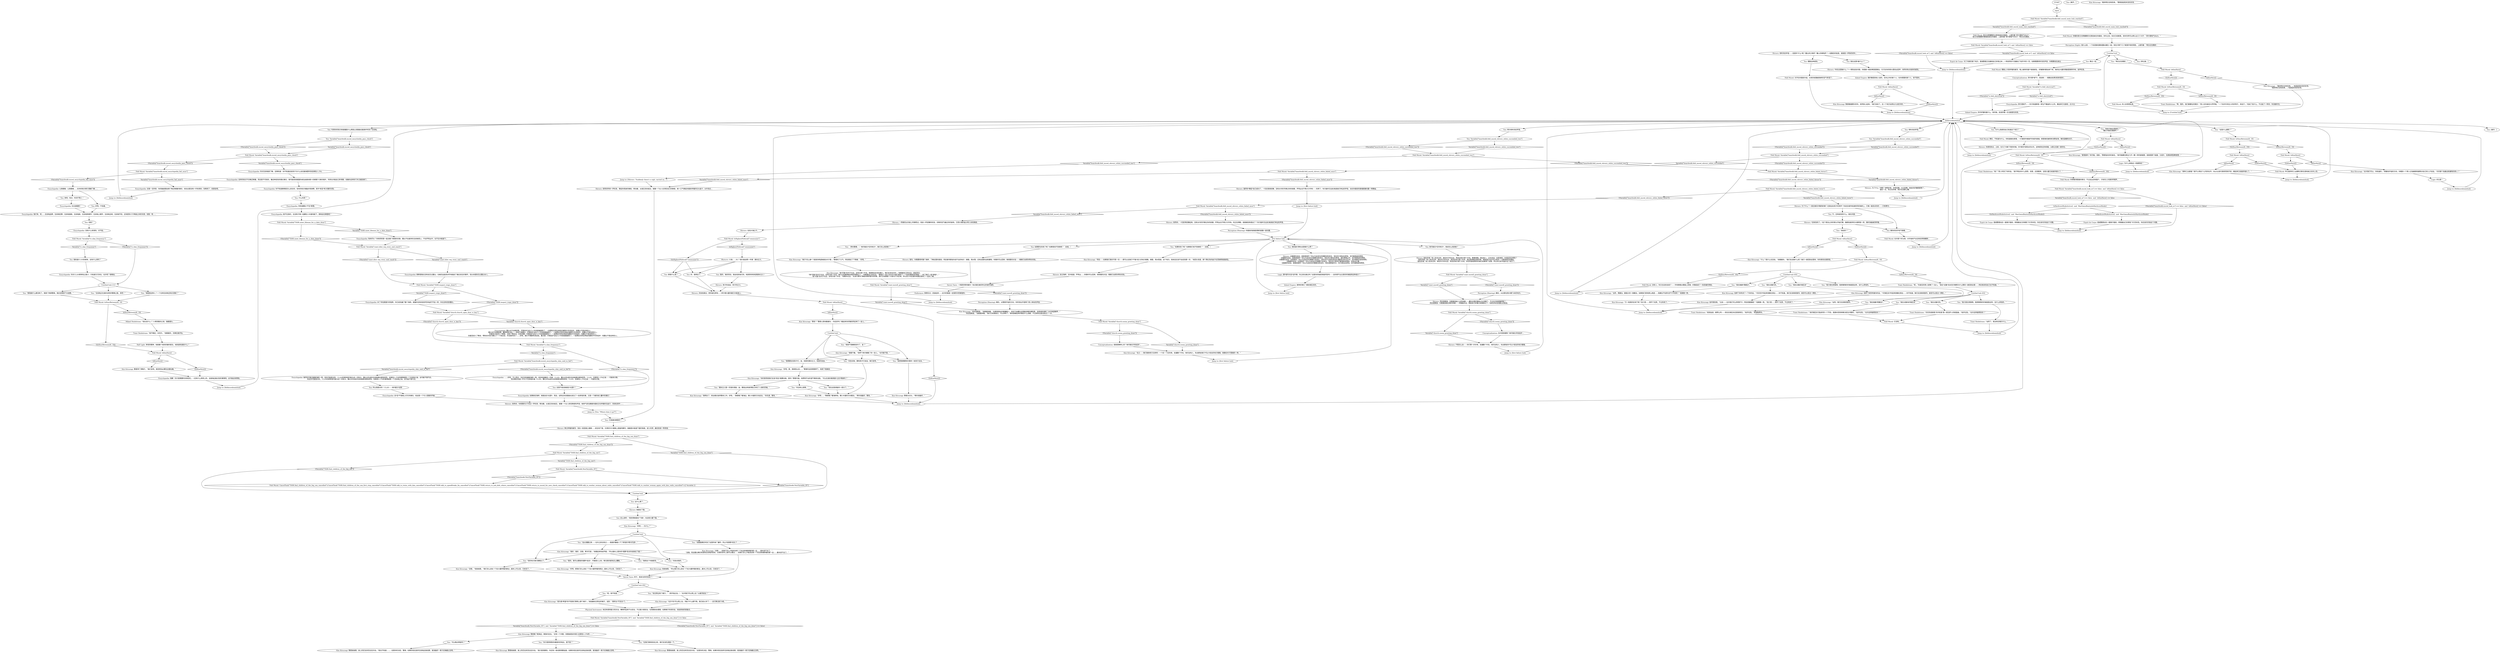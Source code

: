 # BOARDWALK / FELD MURAL
# 1. Observe the mural.
#2. Shivers White Check to see stairs, which then allows you to use the ladder to get to the roof.
# ==================================================
digraph G {
	  0 [label="START"];
	  1 [label="input"];
	  2 [label="Kim Kitsuragi: “某种工业废墟？我不认得这个公司的名字。R&D以前代表研究和开发…看起来已经废弃很久了。”"];
	  3 [label="Shivers: 虽然你*确定*自己成功了，一切还是很安静。没有冰冷的手拂过你的前额，芦苇丛也不再沙沙作响——风停了。你只能听见远处海浪拍打岸边的声音。站在你面前的废墟就像坟墓一样静谧。"];
	  4 [label="first failure hub"];
	  5 [label="Feld Mural: IsKimHere()"];
	  6 [label="IsKimHere()", shape=diamond];
	  7 [label="!(IsKimHere())", shape=diamond];
	  8 [label="You: 这么说吧：“我觉得她就在*下面*。在这栋大厦下面。”"];
	  9 [label="Feld Mural: Variable[\"boardwalk.feld_mural_main_hub_reached\"]"];
	  10 [label="Variable[\"boardwalk.feld_mural_main_hub_reached\"]", shape=diamond];
	  11 [label="!(Variable[\"boardwalk.feld_mural_main_hub_reached\"])", shape=diamond];
	  12 [label="Kim Kitsuragi: “好吧……”警督看了看海岸线，朝小木屋的方向看去。“等你准备好，警官。”"];
	  13 [label="Encyclopedia: 让我看看，让我看看……在你的知识索引里翻了翻……"];
	  14 [label="You: 这是不是说她就在*这里*？"];
	  15 [label="Jump to: [feldmuralmainhub]"];
	  16 [label="Feld Mural: 你看到昔日光辉耀眼的光景高耸在你面前。多年之后，标志已经脱落，但你仍然可以辨认出几个大字：“菲尔德电气R&D。”"];
	  17 [label="Feld Mural: 你想看清里面的情况，不过这边没有窗户。只有风儿冷漠的呼啸声。"];
	  18 [label="You: 她可能在*任何地方*，我该怎么找到她？"];
	  19 [label="Jump to: [feldmuralmainhub]"];
	  20 [label="Feld Mural: 昔日光辉耀眼的光景高耸在你面前，上面写着“菲尔德电气R&D”。\n昔日光鲜耀眼的壁画高耸在你面前，上面写着“菲尔德电气R&D：明日近在眼前。”"];
	  21 [label="Shivers: 为了什么？一首在微风中飘荡的歌？还是远处孩子的笑声？你走在城市街道和荒芜海岸上，它唯一能告诉你的——只有寒冷。"];
	  22 [label="Kim Kitsuragi: “当然，黑魔法。最强大的一类魔法。如果我们真有那么绝望——我建议不如弄点铲子开挖吧？”他微微一笑。"];
	  23 [label="Shivers: 为了什么？神明？神明非常、非常安静。太过安静。就连风好像都疲倦了…\n诚实一点。你正在祈祷。其实也没那么糟。"];
	  24 [label="You: 是的，海风同志。我会找到他们的。纯真革命和纯真康米主义！"];
	  25 [label="You: 好吧。不急着。"];
	  26 [label="You: 但是？"];
	  27 [label="Feld Mural: IsHourBetween(8, 19)"];
	  28 [label="IsHourBetween(8, 19)", shape=diamond];
	  29 [label="!(IsHourBetween(8, 19))", shape=diamond];
	  30 [label="Feld Mural: Variable[\"church.soona_greeting_done\"]"];
	  31 [label="Variable[\"church.soona_greeting_done\"]", shape=diamond];
	  32 [label="!(Variable[\"church.soona_greeting_done\"])", shape=diamond];
	  33 [label="Trant Heidelstam: “问问风或者是‘风中轻语’是一首瓦萨人的摇篮曲，”他评论到。“也许这样能帮到你？”"];
	  34 [label="Feld Mural: Variable[\"boardwalk.feld_mural_shivers_white_succeeded_two\"]"];
	  35 [label="Variable[\"boardwalk.feld_mural_shivers_white_succeeded_two\"]", shape=diamond];
	  36 [label="!(Variable[\"boardwalk.feld_mural_shivers_white_succeeded_two\"])", shape=diamond];
	  37 [label="Kim Kitsuragi: 他停下来考虑了一下你的话。“*问问风*听起来很像在表达——你不知道。我们应该继续搜寻。甚至可以孤注一掷些…”"];
	  38 [label="Untitled hub"];
	  39 [label="Kim Kitsuragi: “没错，”他耸耸肩。“我们怎么进去？门在大厦坍塌的那边…基本上可以说，已经没了。”"];
	  40 [label="Kim Kitsuragi: “很好，很好，没错。寒冷咒语…”他看起来有些怀疑。“所以基本上是你的*宿醉*告诉你说她在下面？”"];
	  41 [label="You: 为什么我感觉自己知道这个地方？"];
	  42 [label="Encyclopedia: 我们有，呃……无线电品牌，无线电犯罪，无线电喜剧，无线电剧，无线电物理学，无线电心理学，无线电丑闻，无线电节目，还有更多介于两者之间的东西，但是，呃……"];
	  43 [label="You: “我就是这种人？一个无用无线电豆知识源泉？”"];
	  44 [label="Encyclopedia: 陆地尽头？你和莉莉恩一起去看了那里的风景。露比不在废弃的无线电塔上，不在芦苇丛中，也不在木板道下。"];
	  45 [label="Jump to: [You: \"Where does it go?\"]"];
	  46 [label="Jump to: [feldmuralmainhub]"];
	  47 [label="You: “风没有让我等。”"];
	  48 [label="You: “谁说的？”"];
	  49 [label="You: “我在施展*黑魔法*。”"];
	  50 [label="Logic: 好主意！"];
	  51 [label="You: 出什么事了…"];
	  52 [label="Kim Kitsuragi: “我看不像。”他停下来仔细看了你一会儿。“也可能不是。”"];
	  53 [label="Encyclopedia: 还是一无所获。你的脑袋里装满了晦涩难懂的事实，但在这里没有一件有用的。别再闹了，赶紧走吧。"];
	  54 [label="Encyclopedia: 没有什么有用的。对不起。"];
	  55 [label="Shivers: 突然间，你周围的分子发出一声叹息，移动着，从高压流向低压。就像一个女人排空肺部的声音。她用气息包裹着你面前正在坍塌的石盒子，流淌在其中……"];
	  56 [label="You: “双胞胎确实听到了这里传来广播声，所以*有事情*发生了……”"];
	  57 [label="Feld Mural: CancelTask(\"TASK.find_children_of_the_big_sea_cancelled\");CancelTask(\"TASK.find_children_of_the_sea_first_step_cancelled\");CancelTask(\"TASK.talk_to_twins_with_kim_cancelled\");CancelTask(\"TASK.talk_to_speedfreaks_fm_cancelled\");CancelTask(\"TASK.return_to_ask_kids_where_cancelled\");CancelTask(\"TASK.return_to_mural_for_new_check_cancelled\");CancelTask(\"TASK.talk_to_washer_woman_about_radio_cancelled\");CancelTask(\"TASK.talk_to_washer_woman_again_with_kim_radio_cancelled\")--[[ Variable[ ]]"];
	  58 [label="Kim Kitsuragi: 「看来明日没有到来。」他竖起短夹克的衣领。\n「看来明日没有到来。」他竖起夹克的衣领。"];
	  59 [label="Feld Mural: Variable[\"church.soona_greeting_done\"]"];
	  60 [label="Variable[\"church.soona_greeting_done\"]", shape=diamond];
	  61 [label="!(Variable[\"church.soona_greeting_done\"])", shape=diamond];
	  62 [label="Jump to: [first failure hub]"];
	  63 [label="Feld Mural: Variable[\"coast.morell_greeting_done\"]"];
	  64 [label="Variable[\"coast.morell_greeting_done\"]", shape=diamond];
	  65 [label="!(Variable[\"coast.morell_greeting_done\"])", shape=diamond];
	  66 [label="Kim Kitsuragi: 警督看着颤抖的你，突然担心起来。“我们该走了。在一个地方站得太久会变冷的。”"];
	  67 [label="Shivers: 穿过坍塌的屋顶，流向一段混凝土楼梯——前往地下室，扫清灰扑扑楼梯上遗留的脚印。接着是木板道下面的海滩，进入风洞…最后变成一阵耳语。"];
	  68 [label="Jump to: [feldmuralmainhub]"];
	  69 [label="Shivers: 一阵微风从你身上吹拂而过，宛如一声安静的叹息。凉爽的空气越过你的身体。它把大海的盐分带入你的肺部。"];
	  70 [label="Kim Kitsuragi: “警官？”警督认真地看着你。“你还好吗？看起来你好像突然走神了一会儿。”"];
	  71 [label="You: 利用你的知识来搞懂是什么原因让双胞胎在脑海中听到了无线电。"];
	  72 [label="You: Variable[\"boardwalk.mural_encycloedia_pass_check\"]"];
	  73 [label="Variable[\"boardwalk.mural_encycloedia_pass_check\"]", shape=diamond];
	  74 [label="!(Variable[\"boardwalk.mural_encycloedia_pass_check\"])", shape=diamond];
	  75 [label="You: “可以晚点再查吗？”"];
	  76 [label="Jump to: [Untitled hub]"];
	  77 [label="Conceptualization: 也许是很谨慎？她可能在寻找庇护…"];
	  78 [label="Shivers: 能有多难？有人告诉过你，她在村子的北边，而且这地方是个半岛。看看周围。西边有人，正在说话。会是谁呢，你竖起耳朵想到？\n能有多难？有人告诉过你，她在村子的北边，而且这地方是个半岛。西边是神秘动物学家，帮助他们也许可以给你一个摸清地形的理由。\n能有多难？有人告诉过你，她在村子的北边，而且这地方是个半岛。你在检查陷阱的时候已经摸清了这里。所以你已经*知道*这个地方了。"];
	  79 [label="Feld Mural: IsKimHere()"];
	  80 [label="IsKimHere()", shape=diamond];
	  81 [label="!(IsKimHere())", shape=diamond];
	  82 [label="Feld Mural: IsHourBetween(8, 19)"];
	  83 [label="IsHourBetween(8, 19)", shape=diamond];
	  84 [label="!(IsHourBetween(8, 19))", shape=diamond];
	  85 [label="Kim Kitsuragi: 他停下来思考着你的话。“*问瑞瓦肖*听起来很像在表达——你不知道。我们应该继续搜寻。甚至可以孤注一掷些…”"];
	  86 [label="Trant Heidelstam: “阅读血迹，献祭公鸡——现在在瑞瓦肖还是很常见，”他评论到。“希望能帮你。”"];
	  87 [label="Kim Kitsuragi: “总之——我们就按老方法来吧：一个区一个区的来。走遍整个半岛，询问当地人，先去那些我们*可以*进去的地方看看。就像在村子里做的一样。”"];
	  88 [label="Kim Kitsuragi: “我们*怎么做*？我真的希望她就在村子里…”警督叹了口气，然后稳定了下情绪：“好吧。”"];
	  89 [label="Conceptualization: 或者是精神上的？她可能在寻找庇护…"];
	  90 [label="Shivers: 走过海岸，旧木板道，芦苇丛……你随时可以回来，继续跟风对话。看看它会把你带向何处。"];
	  91 [label="Shivers: 风匆匆离去，把你留在原地——菲尔德大厦的腐烂木板道上。"];
	  92 [label="Untitled hub (11)"];
	  93 [label="Kim Kitsuragi: 警督清了清嗓子。“我们走吧。我觉得没必要在这傻站着。”"];
	  94 [label="Feld Mural: Variable[\"boardwalk.mural_encyclopedia_ulan_said_in_fail\"]"];
	  95 [label="Variable[\"boardwalk.mural_encyclopedia_ulan_said_in_fail\"]", shape=diamond];
	  96 [label="!(Variable[\"boardwalk.mural_encyclopedia_ulan_said_in_fail\"])", shape=diamond];
	  97 [label="Feld Mural: Variable[\"tc.feld_electrical\"]"];
	  98 [label="Variable[\"tc.feld_electrical\"]", shape=diamond];
	  99 [label="!(Variable[\"tc.feld_electrical\"])", shape=diamond];
	  100 [label="Savoir Faire: 一场冒险等待着你！地点就在被风吹过的城市海岸。"];
	  101 [label="Endurance: 穿厚实点，武装起来——这次的搜查一定是阴冷而潮湿的。"];
	  102 [label="Jump to: [feldmuralmainhub]"];
	  103 [label="Feld Mural: 它没有。"];
	  104 [label="You: “明日近在眼前…”"];
	  105 [label="Kim Kitsuragi: “她*可能*在村子北边，这地方是个半岛。我想西边应该住着人，我们应该去问问…”他看着自己的右边，竖起耳朵。\n“她*可能*在村子北边，这地方是个半岛。我们已经跟神秘动物学家聊过了…”他看着自己的右边。“跟他们一起工作也许为我们提供了一个到处搜查的好理由——给了我们一些*结构*…”\n“她*可能*在村子北边，这地方是个半岛。”他看向北边。“在进行野外*神秘动物狩猎*的时候，我们已经搜查了大部分户外区域，所以至少对这里的地理还是有了一定的了解。”"];
	  106 [label="Kim Kitsuragi: 他耸耸肩。“所以我们怎么进去？门在大厦坍塌的那边…基本上可以说，已经没了。”"];
	  107 [label="You: “我只是在想事情，我想事情的时候就是这样。没什么奇怪的。”"];
	  108 [label="Kim Kitsuragi: 他环顾四周。“比如——也许我们可以弄把铲子，然后挖掘看看？”他微微一笑。“别介意——想开个玩笑，不过失败了。”"];
	  109 [label="Esprit de Corps: 曷城警督站在一面镜子面前，修理着自己的橙色飞行员夹克。你应该问问他这个问题。"];
	  110 [label="Feld Mural: IsKimHere()"];
	  111 [label="IsKimHere()", shape=diamond];
	  112 [label="!(IsKimHere())", shape=diamond];
	  113 [label="Encyclopedia: 你对ULAN频率知之甚少，只知道它们存在。也许吧？很难说。"];
	  114 [label="Encyclopedia: 你知道露比*不在*那里。"];
	  115 [label="Jump to: [feldmuralmainhub]"];
	  116 [label="Feld Mural: IsHourBetween(8, 19)"];
	  117 [label="IsHourBetween(8, 19)", shape=diamond];
	  118 [label="!(IsHourBetween(8, 19))", shape=diamond];
	  119 [label="You: “我只是在想事情，我想事情的时候就是这样。没什么奇怪的。”"];
	  120 [label="Feld Mural: IsKimHere()"];
	  121 [label="IsKimHere()", shape=diamond];
	  122 [label="!(IsKimHere())", shape=diamond];
	  123 [label="Kim Kitsuragi: “因为我*希望*你不是真打算爬上那个梯子…”他指着标志旁边的梯子，说到：“那样太*不安全*了。”"];
	  124 [label="You: [离开。]"];
	  125 [label="Feld Mural: Variable[\"boardwalk.feld_mural_shivers_white_failed_once\"]"];
	  126 [label="Variable[\"boardwalk.feld_mural_shivers_white_failed_once\"]", shape=diamond];
	  127 [label="!(Variable[\"boardwalk.feld_mural_shivers_white_failed_once\"])", shape=diamond];
	  128 [label="You: 朝你的双手哈气取暖。"];
	  129 [label="You: “我把这个叫做直觉。”"];
	  130 [label="Inland Empire: 风中好像有着什么。有时候，前进的唯一办法就是先失败。"];
	  131 [label="Jump to: [feldmuralmainhub]"];
	  132 [label="Feld Mural: IsKimHere()"];
	  133 [label="IsKimHere()", shape=diamond];
	  134 [label="!(IsKimHere())", shape=diamond];
	  135 [label="You: 什么东西？"];
	  136 [label="Feld Mural: Variable[\"coast.idiot_teq_story_end_reach\"]"];
	  137 [label="Variable[\"coast.idiot_teq_story_end_reach\"]", shape=diamond];
	  138 [label="!(Variable[\"coast.idiot_teq_story_end_reach\"])", shape=diamond];
	  139 [label="Feld Mural: Variable[\"church.church_open_door_w_key\"]"];
	  140 [label="Variable[\"church.church_open_door_w_key\"]", shape=diamond];
	  141 [label="!(Variable[\"church.church_open_door_w_key\"])", shape=diamond];
	  142 [label="Encyclopedia: 如果她在海岸，她就会在*这里*。而且，这附近的双胞胎也发生了一些奇怪的事。又是一个被你纳入囊中的事实！"];
	  143 [label="Feld Mural: 文字在你面前升起，古老的纸箱被海岸的空气弄湿了。"];
	  144 [label="You: （转向警督。）“她可能在*任何地方*，我们怎么找到她？”"];
	  145 [label="You: “标志旁边有个梯子。”（用手指过去。）“也许我们可以爬上去？从屋顶进去？”"];
	  146 [label="Kim Kitsuragi: “也许我们可以，你知道的…”顺着他手指的方向，你看到一个男人正指着那栋建筑对自己的儿子说话。“问问那个指着这栋建筑的男人？”"];
	  147 [label="You: “我想我需要和村里的一些孩子谈谈。”"];
	  148 [label="You: “现在这是调查的一部分了。”"];
	  149 [label="Feld Mural: Variable[\"boardwalk.mural_encycloedia_pass_check\"]"];
	  150 [label="Variable[\"boardwalk.mural_encycloedia_pass_check\"]", shape=diamond];
	  151 [label="!(Variable[\"boardwalk.mural_encycloedia_pass_check\"])", shape=diamond];
	  152 [label="Encyclopedia: 你对无线电很了解。足够知道：你不知道这些孩子为什么会在脑海里听到狂飙怪人.FM。"];
	  153 [label="You: 所以我是对的！ULAN——她*就在*这里!"];
	  154 [label="Esprit de Corps: 曷城警督站在一面镜子面前，修理着自己的黑色飞行员夹克。你应该问问他这个问题。"];
	  155 [label="Jump to: [first failure hub]"];
	  156 [label="Jump to: [feldmuralmainhub]"];
	  157 [label="Logic: 为什么单挑这一栋建筑呢？"];
	  158 [label="Perception (Sight): 很久以前，一个标语曾经跟线圈纠缠在一起。现在只剩下几个脱落字母的阴影。上面写着：‘明日近在眼前’。"];
	  159 [label="Perception (Hearing): 确实。从警督手指的方向，你听到似乎是两个男人争执的声音。"];
	  160 [label="Kim Kitsuragi: “什么？我什么也没说。”他看着你。“我们在这做什么呢？我们一直回到这里来，你的表现也很奇怪。”"];
	  161 [label="You: “是的。我可以跟我的宿醉*说话*，字面意义上的。情况真的就有这么糟糕。”"];
	  162 [label="You: “那我就什么都没有了。我是个狗屎警探。我应该爬回下水道里。”"];
	  163 [label="Mikael Heidelstam: “他在说什么？”小男孩看向父亲，皱着眉头。"];
	  164 [label="Encyclopedia: 这样的知识不仅晦涩难懂，而且是不可知的。像这种危险的理论事实，很可能受到联盟的《统治条款》第十四章第7C款的保护。专家也许能自己弄清楚，但像你这样的门外汉就别想了。"];
	  165 [label="Untitled hub"];
	  166 [label="Kim Kitsuragi: 警督耸耸肩，身上的尼龙夹克也在抖动。“我也不知道……。这是你的决定，警探。如果你现在放弃无线电这条线索，就准备好一辈子后悔着过活吧。”"];
	  167 [label="Shivers: 然后是教堂。你看着高耸入云的钟楼——藏在这里好像有点太显眼了，不过也许她很鲁莽呢？\n然后是教堂。你看着直插云霄的钟楼——你看着东边，想起自己好像已经搜查过了，但是没有找到露比的踪迹。"];
	  168 [label="Untitled hub (03)"];
	  169 [label="Kim Kitsuragi: “当然。我们应该继续搜寻。”"];
	  170 [label="Feld Mural: Variable[\"boardwalk.feld_mural_shivers_white_failed_once\"]"];
	  171 [label="Variable[\"boardwalk.feld_mural_shivers_white_failed_once\"]", shape=diamond];
	  172 [label="!(Variable[\"boardwalk.feld_mural_shivers_white_failed_once\"])", shape=diamond];
	  173 [label="Perception (Hearing): 你面前的废墟安静的就像一座坟墓。"];
	  174 [label="You: 摆脱这种感觉。"];
	  175 [label="You: 它是通向哪里的？"];
	  176 [label="You: “风告诉我的。”"];
	  177 [label="Kim Kitsuragi: “然后是教堂。”他看着钟楼。“如果我是凶杀案嫌疑人，肯定不会藏在这里最显眼的建筑里，但是谁知道呢？也许她很鲁莽…”\n“然后是教堂。”他看着钟楼。“我们已经搜查过，可以排除了。我知道看起来好像没什么进展，不过排除也是向前迈了一步。”"];
	  178 [label="Inland Empire: 就好像是其他人说的。在你之外的某个人。在你周围的某个人。但不是你。"];
	  179 [label="Feld Mural: 早已废弃的工业建筑沉默无语地耸立在你上空。"];
	  180 [label="Kim Kitsuragi: “好吧。那，我相信以后……”警督的话音慢慢停下。他捏了捏鼻梁。"];
	  181 [label="You: “你只是想调到你最喜欢的电台，是不是？”"];
	  182 [label="IsHardcoreModeActive()  and  WasGameBeatenInHardcoreMode()"];
	  183 [label="IsHardcoreModeActive()  and  WasGameBeatenInHardcoreMode()", shape=diamond];
	  184 [label="!(IsHardcoreModeActive()  and  WasGameBeatenInHardcoreMode())", shape=diamond];
	  185 [label="Kim Kitsuragi: “万一她真的在地下呢？别介意——想开个玩笑，不过失败了。”"];
	  186 [label="You: “我在试着询问瑞瓦肖”"];
	  187 [label="Jump to: [Shivers: \"Suddenly there's a sigh, carried on...\"]"];
	  188 [label="Feld Mural: 风儿在窃窃私语。"];
	  189 [label="Shivers: 倾听风的声音——但是听*什么*呢？露比的口哨声？篝火的噼啪声？一些飘忽的低语，或者是一声狗的吠叫…"];
	  190 [label="Feld Mural: Variable[\"boardwalk.feld_mural_shivers_white_failed_twice\"]"];
	  191 [label="Variable[\"boardwalk.feld_mural_shivers_white_failed_twice\"]", shape=diamond];
	  192 [label="!(Variable[\"boardwalk.feld_mural_shivers_white_failed_twice\"])", shape=diamond];
	  193 [label="Untitled hub (02)"];
	  194 [label="You: “她有可能在里面吗？”\n“露比可能在里面吗？”"];
	  195 [label="Jump to: [feldmuralmainhub]"];
	  196 [label="Shivers: 孩子的自由，孩子的正义。"];
	  197 [label="You: “风告诉我，要和孩子们说话。我们走吧。”"];
	  198 [label="Feld Mural: Variable[\"TASK.meet_lilienne_for_a_date_done\"]"];
	  199 [label="Variable[\"TASK.meet_lilienne_for_a_date_done\"]", shape=diamond];
	  200 [label="!(Variable[\"TASK.meet_lilienne_for_a_date_done\"])", shape=diamond];
	  201 [label="Kim Kitsuragi: “没错……但我们怎么才能进去呢？门在这栋楼倒塌的那一边……基本进不去了。”\n“没错。而且露比确实有使用无线电的经验，从她的货车上就可以看出……但我们怎么才能进去呢？门在这栋楼倒塌的那一边……基本进不去了。”"];
	  202 [label="Feld Mural: Variable[\"TASK.find_children_of_the_big_sea_done\"]"];
	  203 [label="Variable[\"TASK.find_children_of_the_big_sea_done\"]", shape=diamond];
	  204 [label="!(Variable[\"TASK.find_children_of_the_big_sea_done\"])", shape=diamond];
	  205 [label="Encyclopedia: 这*还*不是板上钉钉的事实。但这是一个令人信服的怀疑。"];
	  206 [label="Trant Heidelstam: “她？”男人听到了你的话。“我不明白你什么意思，但是…在我看来，这栋大厦已经废弃很久了。”"];
	  207 [label="Jump to: [first failure hub]"];
	  208 [label="Shivers: 首先，你需要倾听整个海岸，了解这里的居民。然后搜寻那些你进不去的地方：碉堡，雨水管，还有这里的这栋建筑。你随时可以回来，继续跟风对话——看看它会把你带向何处。"];
	  209 [label="Untitled hub (03)"];
	  210 [label="Shivers: 你感觉到过，之前，在马丁内斯下雨的时候，你*感觉*到雨水的冰冷。这种感觉还持续着。从那之后就一直存在。"];
	  211 [label="You: [转过身。]"];
	  212 [label="Kim Kitsuragi: “也许*你*可以爬上去。*我们*什么都不爬。我已经43岁了——还打算活到70呢。”"];
	  213 [label="Feld Mural: Variable[\"boardwalk.feld_mural_shivers_white_failed_thrice\"]"];
	  214 [label="Variable[\"boardwalk.feld_mural_shivers_white_failed_thrice\"]", shape=diamond];
	  215 [label="!(Variable[\"boardwalk.feld_mural_shivers_white_failed_thrice\"])", shape=diamond];
	  216 [label="Feld Mural: IsKimHere()"];
	  217 [label="IsKimHere()", shape=diamond];
	  218 [label="!(IsKimHere())", shape=diamond];
	  219 [label="You: 那是什么鬼？"];
	  220 [label="Rhetoric: 大海……大C？那只能说明一件事：康米主义。"];
	  221 [label="Feld Mural: Variable[\"boardwalk.mural_encyclopedia_fail_once\"]"];
	  222 [label="Variable[\"boardwalk.mural_encyclopedia_fail_once\"]", shape=diamond];
	  223 [label="!(Variable[\"boardwalk.mural_encyclopedia_fail_once\"])", shape=diamond];
	  224 [label="Encyclopedia: 在全速搜索！"];
	  225 [label="Feld Mural: Variable[\"tc.ulan_frequency\"]"];
	  226 [label="Variable[\"tc.ulan_frequency\"]", shape=diamond];
	  227 [label="!(Variable[\"tc.ulan_frequency\"])", shape=diamond];
	  228 [label="You: 我知道ULAN的频率。这有什么用吗？"];
	  229 [label="Feld Mural: Variable[\"TASK.find_children_of_the_big_sea\"]"];
	  230 [label="Variable[\"TASK.find_children_of_the_big_sea\"]", shape=diamond];
	  231 [label="!(Variable[\"TASK.find_children_of_the_big_sea\"])", shape=diamond];
	  232 [label="Feld Mural: Variable[\"tc.ulan_frequency\"]"];
	  233 [label="Variable[\"tc.ulan_frequency\"]", shape=diamond];
	  234 [label="!(Variable[\"tc.ulan_frequency\"])", shape=diamond];
	  235 [label="Encyclopedia: 虽然你可能没遍查海岸一带，但你可能是对的。ULAN的频率很可能与这一切有关。露比对先进的无线电理论颇有研究。狂飙怪人.FM的事情就是一个无线电之谜。这可能不是巧合。\n而且你可能是对的。ULAN的频率很可能与这一切有关。露比对先进的无线电理论颇有研究。狂飙怪人.FM的事情就是一个无线电之谜。这可能不是巧合。"];
	  236 [label="You: 如果那也失败了呢？如果我找不到她呢？（总结。）"];
	  237 [label="You: “我在试着问风。”"];
	  238 [label="Trant Heidelstam: “啊，是的，他们最著名的箴言！”男人在你身后大声呼喊。“一个技术乐观主义的好例子，来自于…”他说了些什么，不过起了一阵风，你没能听见。"];
	  239 [label="Kim Kitsuragi: “然后——如果我们真的不顾一切——那可以去我们*不能*进入的地方看看。碉堡，雨水管道，这个地方。我肯定应该不会走到那一步。”他回头张望，那个黑红色的盒子在深渊旁摇摇欲坠。"];
	  240 [label="Shivers: 突然间，一切变得安静起来。没有冰冷的手拂过你的前额，芦苇丛也不再沙沙作响。风正在停歇，或者躲到角落去了？你只能听见远处海浪拍打岸边的声音。"];
	  241 [label="You: “我在试着问瑞瓦肖”"];
	  242 [label="Jump to: [feldmuralmainhub]"];
	  243 [label="Feld Mural: Variable[\"boardwalk.mural_look_in\"] == false  and  IsKimHere() == false"];
	  244 [label="Variable[\"boardwalk.mural_look_in\"] == false  and  IsKimHere() == false", shape=diamond];
	  245 [label="!(Variable[\"boardwalk.mural_look_in\"] == false  and  IsKimHere() == false)", shape=diamond];
	  246 [label="You: “我是不是癫痫发作了，金？”"];
	  247 [label="Kim Kitsuragi: 警督点点头。“等你准备好。”"];
	  248 [label="Feld Mural: Variable[\"TASK.inspect_traps_done\"]"];
	  249 [label="Variable[\"TASK.inspect_traps_done\"]", shape=diamond];
	  250 [label="!(Variable[\"TASK.inspect_traps_done\"])", shape=diamond];
	  251 [label="Half Light: 审视的眼神，他就像个他妈的脑科医生。他到底知道些什么？"];
	  252 [label="Feld Mural: 壁画上方是坍塌的屋顶，墙上破碎的窗户摇摇欲坠，好像随时都会掉下来。海风在大厦的残骸里窸窣作响，哀声叹息。"];
	  253 [label="You: “我在施展*黑魔法*。”"];
	  254 [label="Untitled hub"];
	  255 [label="You: “我在试着问风。”"];
	  256 [label="You: 我在这里*做什么*？"];
	  257 [label="Shivers: *没有别的了。*这个想法让你的骨头开始打颤，像那些废弃的大楼骨架一样，随时准备崩溃坍塌。"];
	  258 [label="Shivers: 试着跟风说话，或者是城市？你以为会发生的事都没有发生，现在你只是站在原地，双手垂落身体两侧。\n试着跟风说话，或者是城市？你以为会发生的事都没有发生，现在你只是站在原地，身处黑暗之中。双手垂落身体两侧。\n试着跟风说话？还是城市？你以为会发生的事都不会发生，现在你不过是呆呆站在清晨苍白的光芒中。双手垂放在身体两侧。\n试着跟风说话？还是城市？你以为会发生的事都不会发生，现在你只是双手垂落身体两侧，呆呆站立着。\n试着跟风说话，或者是城市？你以为会发生的事都没有发生，现在是黄昏时分，你只是站在原地。双手垂落身体两侧。"];
	  259 [label="Savoir Faire: 终于，我发光的时刻到了！"];
	  260 [label="Shivers: 去找大海之子。"];
	  261 [label="You: “无线电正在谋杀该死的警察之星。来吧！”"];
	  262 [label="Kim Kitsuragi: 警督耸耸肩，身上的尼龙夹克也在抖动。“我只是观察到，你还有一条线索想要追查。如果你现在放弃无线电这条线索，就准备好一辈子后悔着过活吧。”"];
	  263 [label="Conceptualization: 菲尔德*电气*。真讽刺——看看这些黑漆漆的房间…"];
	  264 [label="Perception (Hearing): 确实。从这里往西大概70米的地方。"];
	  265 [label="Jump to: [feldmuralmainhub]"];
	  266 [label="Trant Heidelstam: “呃…”你身后的男人犹豫了一会儿。“我在*试着*向米克尔解释为什么警官一直回到这里——然后我发现自己也不知道。”"];
	  267 [label="Jump to: [feldmuralmainhub]"];
	  269 [label="Feld Mural: IsHourBetween(8, 19)"];
	  270 [label="IsHourBetween(8, 19)", shape=diamond];
	  271 [label="!(IsHourBetween(8, 19))", shape=diamond];
	  272 [label="You: 我到底打算在这里做什么啊？"];
	  273 [label="You: “别的地方我们都看过了。”"];
	  274 [label="Kim Kitsuragi: “那里面吗？有可能。或者…”警督指向你的身后。“她可能藏在那边几乎一模一样的废墟里，或者是那个船屋。又或许，在那座塔型教堂里…”"];
	  275 [label="You: “我需要去找孩子们，金。纯真的康米主义。纯真的自由。”"];
	  276 [label="Feld Mural: IsKimHere()"];
	  277 [label="IsKimHere()", shape=diamond];
	  278 [label="!(IsKimHere())", shape=diamond];
	  279 [label="Logic: 跟*城市对话*这件事，你之前也做过吗？这是你的秘密保留项目吗——当你想不出主意的时候就用这种诡计？"];
	  280 [label="Jump to: [feldmuralmainhub]"];
	  281 [label="You: 靠近一些。"];
	  282 [label="Kim Kitsuragi: “看来明日没有到来。”警督竖起短夹克的衣领。"];
	  283 [label="Shivers: *你在这里做什么？*一想到这些词语，你就被一股恶寒团团围住。它们在你的骨头里发出回声，突然间有点诡异的感觉。"];
	  284 [label="Feld Mural: Variable[\"boardwalk.feld_mural_shivers_white_succeeded\"]"];
	  285 [label="Variable[\"boardwalk.feld_mural_shivers_white_succeeded\"]", shape=diamond];
	  286 [label="!(Variable[\"boardwalk.feld_mural_shivers_white_succeeded\"])", shape=diamond];
	  287 [label="Feld Mural: 确实。不知道为什么，你知道就在那里。一片被掠夺者破坏的城市废墟，那里曾经被用来消费金钱，散发温暖和光芒。"];
	  288 [label="Jump to: [feldmuralmainhub]"];
	  289 [label="You: 好，我明白了。"];
	  290 [label="Untitled hub"];
	  291 [label="Encyclopedia: 她不在渔村，也没和子弹一起藏在小木屋地板下，那她会在哪里呢？"];
	  292 [label="Kim Kitsuragi: “你的意思是我们应该*现在*就要去做，是吗？警督问道，他惯常平淡的语气略有动摇。”可以在谋杀案调查*之后*再做吗？“"];
	  293 [label="Encyclopedia: ……好吧，平心而论，你还没有遍查海岸一带。但你知道最后一件事：ULAN。露比对先进的无线电理论颇有研究。ULAN，狂飙怪人.FM之谜——可能有关联。\n而你确实知道一件关于无线电的事: ULAN。露比对先进的无线电理论颇有研究。ULAN，狂飙怪人.FM之谜——可能有关联。"];
	  294 [label="Kim Kitsuragi: 警督看了看海边，朝渔村走去。“还有一个问题，双胞胎是如何调入狂飙怪人.FM的……”"];
	  295 [label="Encyclopedia: 菲尔德电气——你只知道那是一家生产墨盒的小公司。看起来它也曾经…壮大过。"];
	  296 [label="feldmuralmainhub"];
	  297 [label="Feld Mural: Variable[\"coast.morell_greeting_done\"]"];
	  298 [label="Variable[\"coast.morell_greeting_done\"]", shape=diamond];
	  299 [label="!(Variable[\"coast.morell_greeting_done\"])", shape=diamond];
	  300 [label="Jump to: [feldmuralmainhub]"];
	  301 [label="Jump to: [first failure hub]"];
	  302 [label="You: 倾听风的声音。"];
	  303 [label="You: Variable[\"boardwalk.feld_mural_shivers_white_succeeded\"]"];
	  304 [label="Variable[\"boardwalk.feld_mural_shivers_white_succeeded\"]", shape=diamond];
	  305 [label="!(Variable[\"boardwalk.feld_mural_shivers_white_succeeded\"])", shape=diamond];
	  306 [label="Kim Kitsuragi: “好吧——为什么？”"];
	  307 [label="Shivers: 突然间传来一声叹息，卷起你周身的微粒，移动着，从高压流向低压。就像一个女人在清空自己的肺部。她一口气卷起你面前坍塌的石头盒子，从中流过…"];
	  308 [label="Jump to: [feldmuralmainhub]"];
	  309 [label="You: 来吧，快点，时间不等人！"];
	  310 [label="Encyclopedia: 你不知道事情是怎么发生的。但你的知识储备非常渊博，其中*肯定*有关键的东西。"];
	  311 [label="Encyclopedia: 露比也不在教堂里。尽管庇护法在几十年前就被废除了，一些罪犯仍然在神圣的建筑中寻求庇护。但露比不是这样的人。\n露比也不在教堂里。蟹男蒂亚戈在——但他不是露比。尽管庇护法在几十年前就被废除了，一些罪犯仍然在神圣的建筑中寻求庇护。但露比不是这样的人。\n你甚至已经进入了教堂，见到了蒂亚戈，还有苏娜。尽管庇护法在几十年前就被废除了，一些罪犯仍然在神圣的建筑中寻求庇护。但露比不是这样的人。\n你甚至进入了教会，帮助派对狂们建立了一个夜总会，并且偷听到了……好吧，我们不需要考虑这些。重点是：尽管庇护法在几十年前就被废除了，一些罪犯仍然在神圣的建筑中寻求庇护。但露比不是这样的人。"];
	  312 [label="You: “在我们继续前进之前，我们应该先调查一下。”"];
	  313 [label="Inland Empire: 某种祈祷文？献给瑞瓦肖的。"];
	  314 [label="Shivers: 不管怎么说——你打算一步步来。走遍整个半岛，询问当地人，先去那些你*可以*进去的地方看看。"];
	  315 [label="Feld Mural: 没有人。你又在自言自语了——字母慢慢从壁画上剥落，好像组成了一张恶毒的笑脸。"];
	  316 [label="Trant Heidelstam: “‘询问瑞瓦肖’是战时的一个节目，是康米党用来解决民生问题的，”他评论到。“也许这样能帮到你？”"];
	  317 [label="Trant Heidelstam: “当然了。我没有在暗示什么。”"];
	  318 [label="Physical Instrument: 肯定有使用蛮力的办法。攀爬听起来不太安全。不过蛮力很安全。在周围到处看看，如果梯子失败的话，找些其他的突破点。"];
	  319 [label="You: “呃，我不知道…”"];
	  320 [label="You: “自从我醒过来——也许之前也有过——我就好像被人下了奇怪的*寒冷咒语*。”"];
	  321 [label="Feld Mural: IsKimHere()"];
	  322 [label="IsKimHere()", shape=diamond];
	  323 [label="!(IsKimHere())", shape=diamond];
	  324 [label="Shivers: 她就在下面。"];
	  325 [label="Kim Kitsuragi: “好吧。那我们怎么进去？门在大厦坍塌的那边…基本上可以说，已经没了。”"];
	  326 [label="Trant Heidelstam: “我不确定，米克尔。”他看着你，仿佛在做评估。"];
	  327 [label="Encyclopedia: 那群酒鬼也没有说见过露比。白痴厄运漩涡详尽地描述了最近发生的事件，但从未提到见过露比本人。"];
	  328 [label="Feld Mural: Variable[\"boardwalk.NewVariable_05\"]"];
	  329 [label="Variable[\"boardwalk.NewVariable_05\"]", shape=diamond];
	  330 [label="!(Variable[\"boardwalk.NewVariable_05\"])", shape=diamond];
	  331 [label="Feld Mural: Variable[\"boardwalk.NewVariable_05\"]  and  Variable[\"TASK.find_children_of_the_big_sea_done\"] == false"];
	  332 [label="Variable[\"boardwalk.NewVariable_05\"]  and  Variable[\"TASK.find_children_of_the_big_sea_done\"] == false", shape=diamond];
	  333 [label="!(Variable[\"boardwalk.NewVariable_05\"]  and  Variable[\"TASK.find_children_of_the_big_sea_done\"] == false)", shape=diamond];
	  334 [label="Kim Kitsuragi: 警督耸耸肩，身上的尼龙夹克也在抖动。“这是你的决定，警探。如果你现在放弃无线电这条线索，就准备好一辈子后悔着过活吧。”"];
	  335 [label="Feld Mural: 也许是个好主意。对手指哈气也没有变得很暖和…"];
	  336 [label="You: 再次倾听风的声音。"];
	  337 [label="You: Variable[\"boardwalk.feld_mural_shivers_white_succeeded_two\"]"];
	  338 [label="Variable[\"boardwalk.feld_mural_shivers_white_succeeded_two\"]", shape=diamond];
	  339 [label="!(Variable[\"boardwalk.feld_mural_shivers_white_succeeded_two\"])", shape=diamond];
	  340 [label="You: “如果失败了呢？如果我们找不到她呢？”（总结。）"];
	  341 [label="You: 不。还有些别的什么。就在风里。"];
	  342 [label="You: [离开。]"];
	  343 [label="You: “这是什么建筑？”"];
	  344 [label="Feld Mural: Variable[\"boardwalk.mural_look_in\"]  and  IsKimHere() == false"];
	  345 [label="Variable[\"boardwalk.mural_look_in\"]  and  IsKimHere() == false", shape=diamond];
	  346 [label="!(Variable[\"boardwalk.mural_look_in\"]  and  IsKimHere() == false)", shape=diamond];
	  347 [label="Esprit de Corps: 马丁内斯的某个地方，曷城警督正在翻阅自己的笔记本…一阵突然的气流翻动了他手中的一页。如果需要倾听风的声音，你需要他在身边。"];
	  348 [label="Feld Mural: IsHighestPolitical(\"communist\")"];
	  349 [label="IsHighestPolitical(\"communist\")", shape=diamond];
	  350 [label="!(IsHighestPolitical(\"communist\"))", shape=diamond];
	  351 [label="You: “康米主义是一宗谋杀调查，金。要查出来谁的靴尖杀死了人类的灵魂。”"];
	  352 [label="Feld Mural: IsHourBetween(8, 19)"];
	  353 [label="IsHourBetween(8, 19)", shape=diamond];
	  354 [label="!(IsHourBetween(8, 19))", shape=diamond];
	  355 [label="Encyclopedia: 抱歉！你只是需要时间来回忆。一定有什么用得上的。去做海边做点别的事情吧。这可能会有帮助。"];
	  356 [label="Encyclopedia: 未了寻找莫雷尔的陷阱，你已经找遍了整个海岸。就像你没有找到伊苏林迪竹节虫一样，你也没有找到露比。"];
	  357 [label="Kim Kitsuragi: “我明白了，政治理论指导警务工作。好吧。” 警督看了看海边，朝小木屋的方向走去。“你先请，警官。”"];
	  0 -> 1
	  1 -> 9
	  2 -> 288
	  3 -> 301
	  4 -> 236
	  4 -> 272
	  4 -> 144
	  4 -> 18
	  4 -> 340
	  5 -> 6
	  5 -> 7
	  6 -> 66
	  7 -> 102
	  8 -> 306
	  9 -> 10
	  9 -> 11
	  10 -> 20
	  11 -> 16
	  12 -> 308
	  13 -> 25
	  13 -> 309
	  14 -> 142
	  15 -> 296
	  16 -> 158
	  17 -> 243
	  18 -> 78
	  19 -> 296
	  20 -> 344
	  21 -> 128
	  21 -> 341
	  22 -> 185
	  23 -> 280
	  24 -> 196
	  25 -> 42
	  26 -> 54
	  27 -> 28
	  27 -> 29
	  28 -> 110
	  29 -> 216
	  30 -> 32
	  30 -> 31
	  31 -> 314
	  32 -> 77
	  33 -> 103
	  34 -> 35
	  34 -> 36
	  35 -> 187
	  36 -> 213
	  37 -> 108
	  38 -> 56
	  38 -> 273
	  38 -> 320
	  38 -> 176
	  39 -> 259
	  40 -> 176
	  40 -> 161
	  40 -> 129
	  40 -> 273
	  41 -> 287
	  42 -> 26
	  43 -> 352
	  44 -> 136
	  45 -> 175
	  46 -> 296
	  47 -> 12
	  48 -> 79
	  49 -> 22
	  50 -> 195
	  51 -> 324
	  52 -> 275
	  52 -> 147
	  52 -> 197
	  53 -> 46
	  54 -> 225
	  55 -> 45
	  56 -> 201
	  57 -> 165
	  58 -> 76
	  59 -> 60
	  59 -> 61
	  60 -> 87
	  61 -> 89
	  62 -> 4
	  63 -> 64
	  63 -> 65
	  64 -> 167
	  65 -> 264
	  66 -> 102
	  67 -> 202
	  68 -> 296
	  69 -> 260
	  70 -> 290
	  71 -> 72
	  72 -> 73
	  72 -> 74
	  73 -> 149
	  74 -> 149
	  75 -> 166
	  76 -> 254
	  77 -> 314
	  78 -> 63
	  79 -> 80
	  79 -> 81
	  80 -> 160
	  81 -> 82
	  82 -> 83
	  82 -> 84
	  83 -> 266
	  84 -> 315
	  85 -> 108
	  86 -> 103
	  87 -> 155
	  88 -> 105
	  89 -> 87
	  90 -> 100
	  91 -> 132
	  92 -> 162
	  92 -> 43
	  92 -> 261
	  93 -> 355
	  94 -> 96
	  94 -> 95
	  95 -> 235
	  96 -> 293
	  97 -> 98
	  97 -> 99
	  98 -> 295
	  99 -> 130
	  100 -> 101
	  101 -> 19
	  102 -> 296
	  103 -> 300
	  104 -> 120
	  105 -> 297
	  106 -> 259
	  107 -> 169
	  108 -> 156
	  109 -> 131
	  110 -> 112
	  110 -> 111
	  111 -> 146
	  112 -> 179
	  113 -> 92
	  114 -> 291
	  115 -> 296
	  116 -> 117
	  116 -> 118
	  117 -> 206
	  118 -> 17
	  119 -> 317
	  120 -> 121
	  120 -> 122
	  121 -> 58
	  122 -> 269
	  123 -> 318
	  125 -> 126
	  125 -> 127
	  126 -> 69
	  127 -> 240
	  128 -> 335
	  129 -> 106
	  130 -> 296
	  131 -> 296
	  132 -> 133
	  132 -> 134
	  133 -> 70
	  134 -> 308
	  135 -> 114
	  136 -> 137
	  136 -> 138
	  137 -> 327
	  138 -> 248
	  139 -> 140
	  139 -> 141
	  140 -> 311
	  141 -> 232
	  142 -> 55
	  143 -> 102
	  144 -> 88
	  145 -> 212
	  146 -> 50
	  147 -> 247
	  148 -> 12
	  149 -> 150
	  149 -> 151
	  150 -> 152
	  151 -> 221
	  152 -> 164
	  153 -> 205
	  154 -> 131
	  155 -> 4
	  156 -> 296
	  157 -> 242
	  158 -> 254
	  159 -> 177
	  160 -> 168
	  161 -> 325
	  162 -> 352
	  163 -> 326
	  164 -> 310
	  165 -> 51
	  167 -> 30
	  168 -> 241
	  168 -> 107
	  168 -> 49
	  168 -> 255
	  169 -> 156
	  170 -> 171
	  170 -> 172
	  171 -> 307
	  172 -> 3
	  173 -> 4
	  174 -> 143
	  175 -> 67
	  176 -> 106
	  177 -> 59
	  178 -> 5
	  179 -> 288
	  180 -> 292
	  181 -> 262
	  182 -> 184
	  182 -> 183
	  183 -> 154
	  184 -> 109
	  185 -> 156
	  186 -> 316
	  187 -> 307
	  188 -> 76
	  189 -> 256
	  189 -> 174
	  190 -> 192
	  190 -> 191
	  191 -> 21
	  192 -> 125
	  193 -> 145
	  193 -> 319
	  194 -> 321
	  195 -> 296
	  196 -> 91
	  197 -> 12
	  198 -> 200
	  198 -> 199
	  199 -> 44
	  200 -> 136
	  201 -> 259
	  202 -> 203
	  202 -> 204
	  203 -> 165
	  204 -> 229
	  205 -> 55
	  206 -> 17
	  207 -> 4
	  208 -> 100
	  209 -> 253
	  209 -> 186
	  209 -> 237
	  209 -> 119
	  210 -> 68
	  212 -> 318
	  213 -> 214
	  213 -> 215
	  214 -> 23
	  215 -> 190
	  216 -> 217
	  216 -> 218
	  217 -> 2
	  218 -> 179
	  219 -> 91
	  220 -> 24
	  220 -> 289
	  220 -> 219
	  221 -> 222
	  221 -> 223
	  222 -> 53
	  223 -> 13
	  224 -> 42
	  225 -> 226
	  225 -> 227
	  226 -> 228
	  227 -> 92
	  228 -> 113
	  229 -> 230
	  229 -> 231
	  230 -> 328
	  231 -> 165
	  232 -> 233
	  232 -> 234
	  233 -> 94
	  234 -> 14
	  235 -> 153
	  236 -> 208
	  237 -> 33
	  238 -> 76
	  239 -> 90
	  240 -> 173
	  241 -> 85
	  242 -> 296
	  243 -> 244
	  243 -> 245
	  244 -> 182
	  245 -> 131
	  246 -> 52
	  247 -> 308
	  248 -> 249
	  248 -> 250
	  249 -> 356
	  250 -> 139
	  251 -> 276
	  252 -> 263
	  253 -> 86
	  254 -> 104
	  254 -> 281
	  254 -> 211
	  255 -> 37
	  256 -> 283
	  257 -> 48
	  257 -> 128
	  258 -> 279
	  259 -> 193
	  260 -> 348
	  261 -> 352
	  263 -> 97
	  264 -> 167
	  265 -> 296
	  266 -> 209
	  267 -> 296
	  269 -> 270
	  269 -> 271
	  270 -> 238
	  271 -> 188
	  272 -> 258
	  273 -> 39
	  274 -> 157
	  275 -> 180
	  276 -> 277
	  276 -> 278
	  277 -> 93
	  278 -> 355
	  279 -> 313
	  280 -> 296
	  281 -> 252
	  283 -> 178
	  284 -> 285
	  284 -> 286
	  285 -> 170
	  286 -> 213
	  287 -> 210
	  288 -> 296
	  289 -> 91
	  290 -> 275
	  290 -> 147
	  290 -> 197
	  290 -> 246
	  291 -> 198
	  292 -> 148
	  292 -> 351
	  292 -> 47
	  293 -> 14
	  294 -> 312
	  294 -> 75
	  294 -> 181
	  295 -> 130
	  296 -> 194
	  296 -> 71
	  296 -> 41
	  296 -> 302
	  296 -> 336
	  296 -> 342
	  296 -> 343
	  297 -> 298
	  297 -> 299
	  298 -> 177
	  299 -> 159
	  300 -> 296
	  301 -> 4
	  302 -> 303
	  303 -> 304
	  303 -> 305
	  304 -> 284
	  305 -> 284
	  306 -> 38
	  307 -> 175
	  308 -> 296
	  309 -> 224
	  310 -> 135
	  311 -> 232
	  312 -> 334
	  313 -> 207
	  314 -> 62
	  315 -> 267
	  316 -> 103
	  317 -> 300
	  318 -> 331
	  319 -> 123
	  320 -> 40
	  321 -> 322
	  321 -> 323
	  322 -> 274
	  323 -> 116
	  324 -> 8
	  325 -> 259
	  326 -> 251
	  327 -> 248
	  328 -> 329
	  328 -> 330
	  329 -> 165
	  330 -> 57
	  331 -> 332
	  331 -> 333
	  332 -> 294
	  335 -> 265
	  336 -> 337
	  337 -> 338
	  337 -> 339
	  338 -> 34
	  339 -> 34
	  340 -> 239
	  341 -> 257
	  343 -> 27
	  344 -> 345
	  344 -> 346
	  345 -> 347
	  346 -> 115
	  347 -> 115
	  348 -> 349
	  348 -> 350
	  349 -> 220
	  350 -> 289
	  350 -> 219
	  351 -> 357
	  352 -> 353
	  352 -> 354
	  353 -> 163
	  354 -> 276
	  355 -> 15
	  356 -> 139
	  357 -> 308
}


